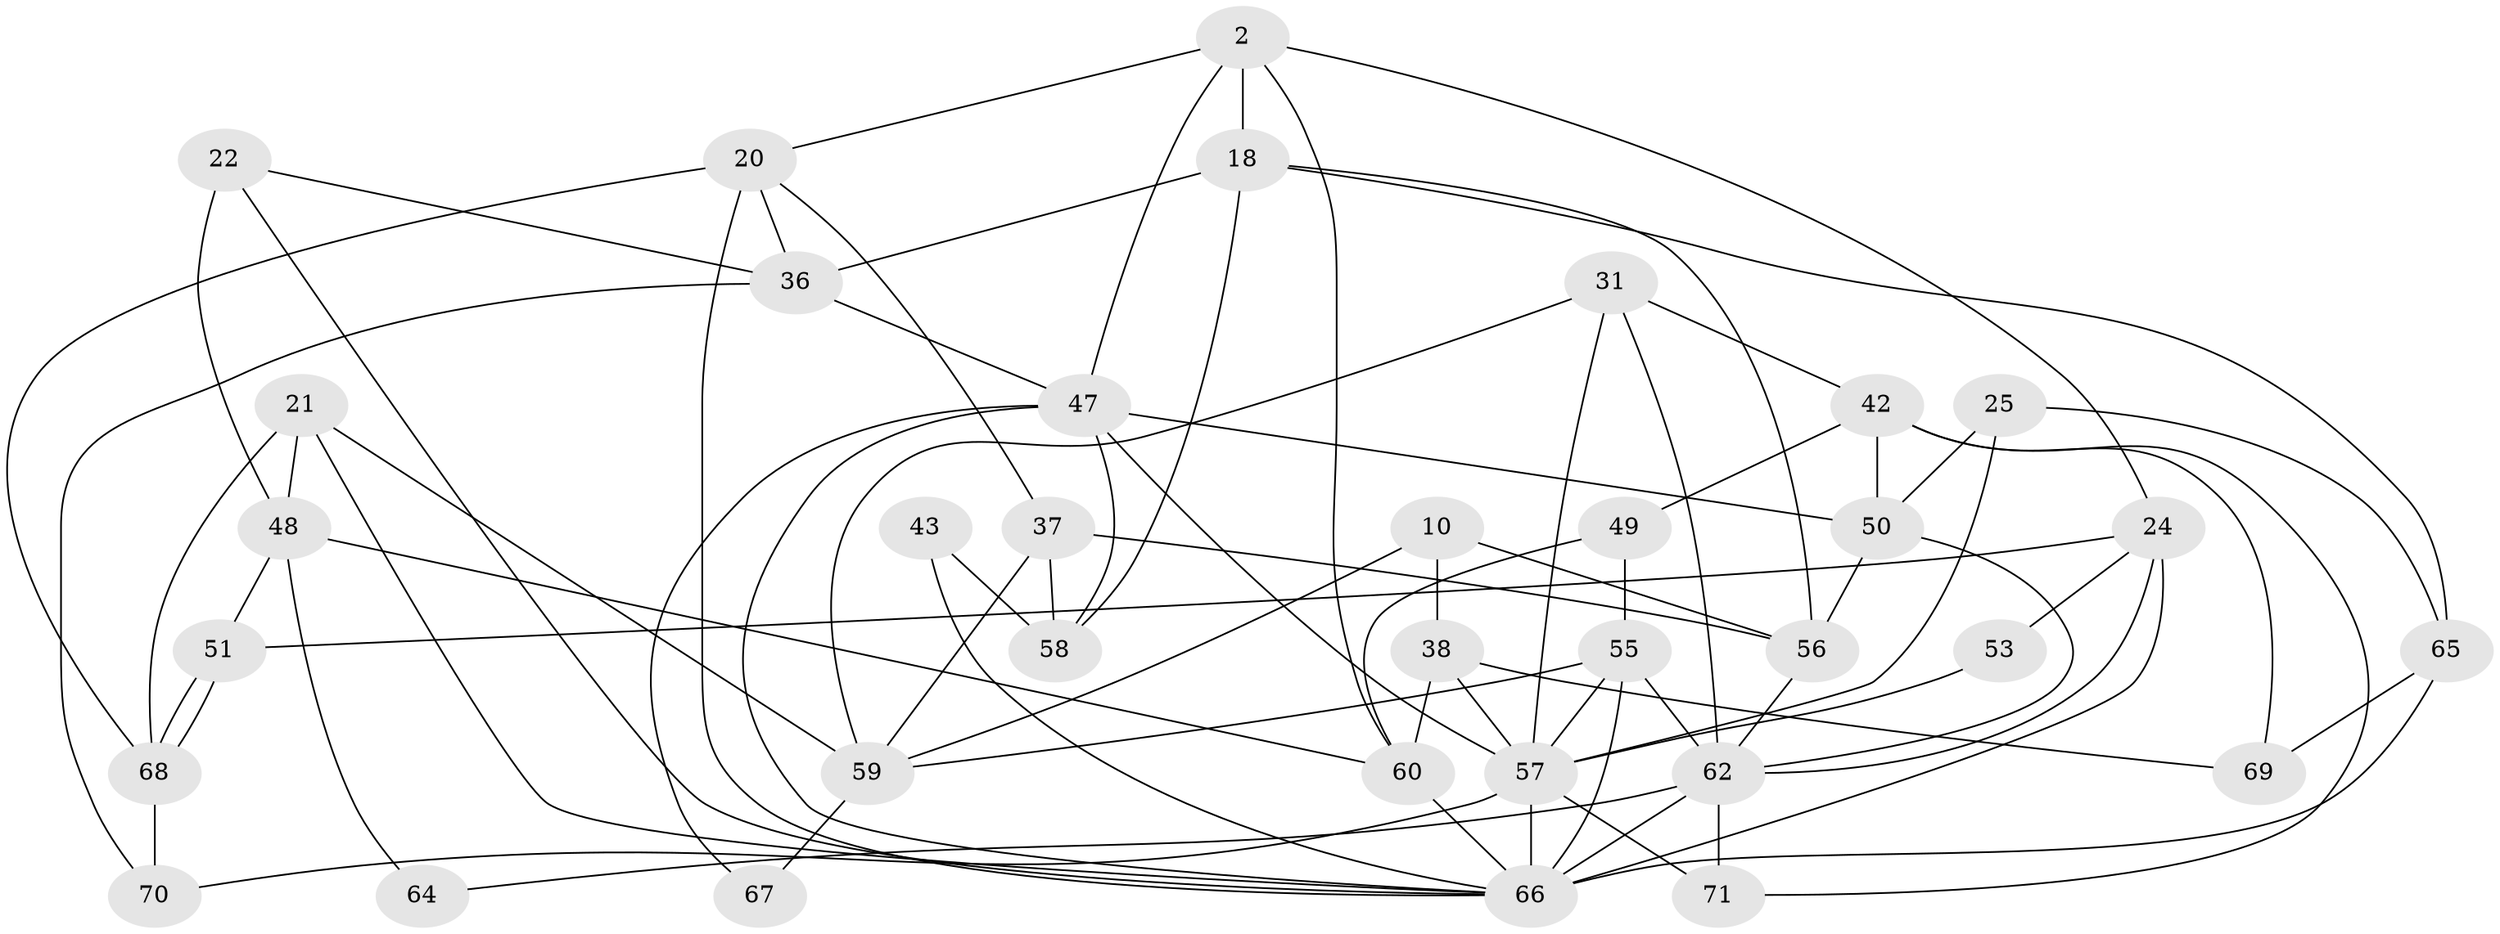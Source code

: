// original degree distribution, {4: 0.36619718309859156, 5: 0.16901408450704225, 3: 0.22535211267605634, 2: 0.11267605633802817, 6: 0.09859154929577464, 7: 0.028169014084507043}
// Generated by graph-tools (version 1.1) at 2025/49/03/09/25 04:49:55]
// undirected, 35 vertices, 79 edges
graph export_dot {
graph [start="1"]
  node [color=gray90,style=filled];
  2;
  10;
  18;
  20 [super="+13"];
  21;
  22;
  24;
  25;
  31 [super="+14"];
  36 [super="+6"];
  37;
  38 [super="+32"];
  42;
  43;
  47 [super="+40"];
  48 [super="+7"];
  49;
  50 [super="+39+33"];
  51;
  53 [super="+23"];
  55 [super="+28"];
  56 [super="+19"];
  57 [super="+52+30"];
  58 [super="+27"];
  59 [super="+35"];
  60 [super="+34"];
  62 [super="+26+46+45"];
  64;
  65 [super="+9+29"];
  66 [super="+12+61+44"];
  67;
  68;
  69;
  70 [super="+54"];
  71 [super="+63"];
  2 -- 18;
  2 -- 20;
  2 -- 24;
  2 -- 60;
  2 -- 47;
  10 -- 56 [weight=2];
  10 -- 59 [weight=2];
  10 -- 38 [weight=2];
  18 -- 56;
  18 -- 36;
  18 -- 65 [weight=2];
  18 -- 58;
  20 -- 37;
  20 -- 68 [weight=2];
  20 -- 36;
  20 -- 66;
  21 -- 48;
  21 -- 68;
  21 -- 59;
  21 -- 66;
  22 -- 36;
  22 -- 48;
  22 -- 66;
  24 -- 51;
  24 -- 62 [weight=2];
  24 -- 66;
  24 -- 53 [weight=2];
  25 -- 65;
  25 -- 50;
  25 -- 57;
  31 -- 62;
  31 -- 57;
  31 -- 42;
  31 -- 59;
  36 -- 47 [weight=2];
  36 -- 70 [weight=2];
  37 -- 58;
  37 -- 59;
  37 -- 56;
  38 -- 69;
  38 -- 60;
  38 -- 57;
  42 -- 49;
  42 -- 50 [weight=2];
  42 -- 69;
  42 -- 71;
  43 -- 58 [weight=2];
  43 -- 66 [weight=2];
  47 -- 67;
  47 -- 58;
  47 -- 50;
  47 -- 66;
  47 -- 57;
  48 -- 64;
  48 -- 51;
  48 -- 60;
  49 -- 60;
  49 -- 55;
  50 -- 62 [weight=2];
  50 -- 56;
  51 -- 68;
  51 -- 68;
  53 -- 57 [weight=2];
  55 -- 59;
  55 -- 62;
  55 -- 57;
  55 -- 66;
  56 -- 62;
  57 -- 71 [weight=2];
  57 -- 70 [weight=2];
  57 -- 66 [weight=4];
  59 -- 67;
  60 -- 66 [weight=3];
  62 -- 64;
  62 -- 66 [weight=3];
  62 -- 71 [weight=3];
  65 -- 69;
  65 -- 66 [weight=2];
  68 -- 70;
}
